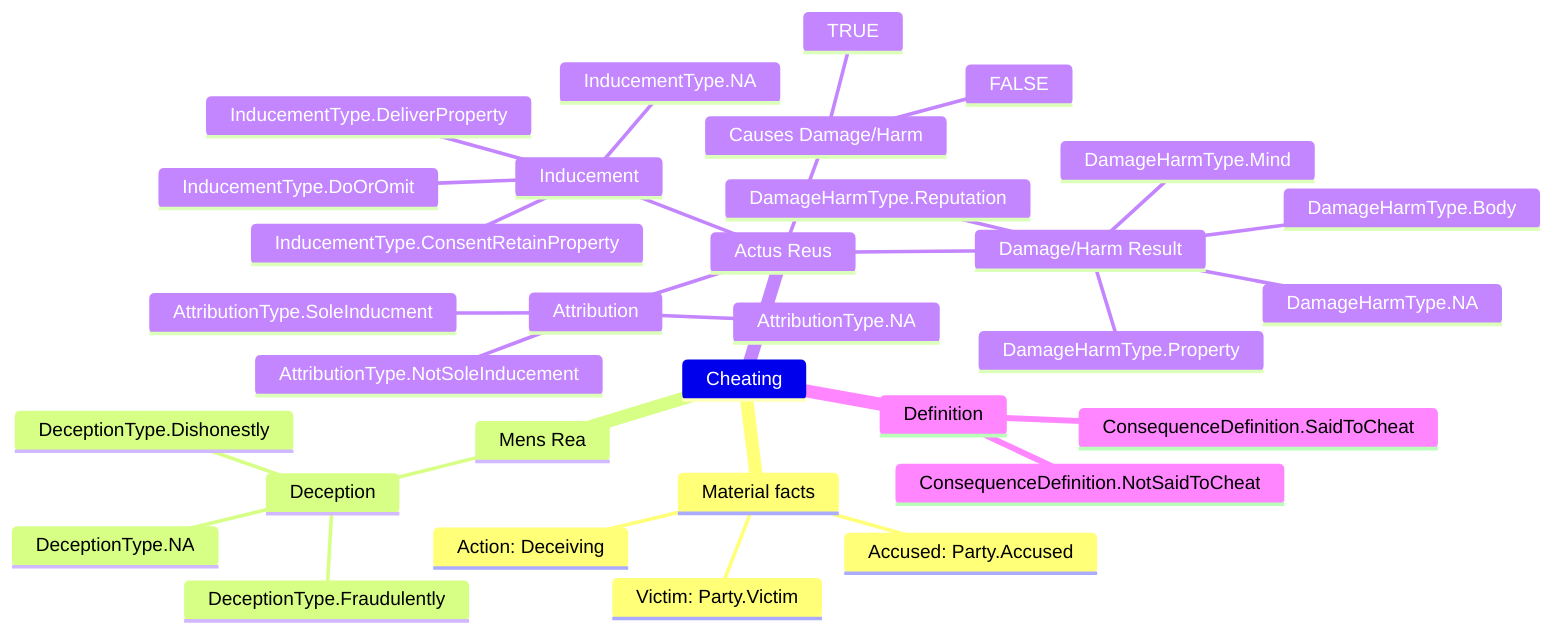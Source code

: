 mindmap
    Cheating
        Material facts
            Accused: Party.Accused
            Action: Deceiving
            Victim: Party.Victim
        Mens Rea
            Deception
                DeceptionType.Fraudulently
                DeceptionType.Dishonestly
                DeceptionType.NA
        Actus Reus
            Attribution
                AttributionType.SoleInducment
                AttributionType.NotSoleInducement
                AttributionType.NA
            Inducement
                InducementType.DeliverProperty
                InducementType.ConsentRetainProperty
                InducementType.DoOrOmit
                InducementType.NA
            Causes Damage/Harm
                TRUE
                FALSE
            Damage/Harm Result
                DamageHarmType.Body
                DamageHarmType.Mind
                DamageHarmType.Reputation
                DamageHarmType.Property
                DamageHarmType.NA
      Definition
        ConsequenceDefinition.SaidToCheat
        ConsequenceDefinition.NotSaidToCheat